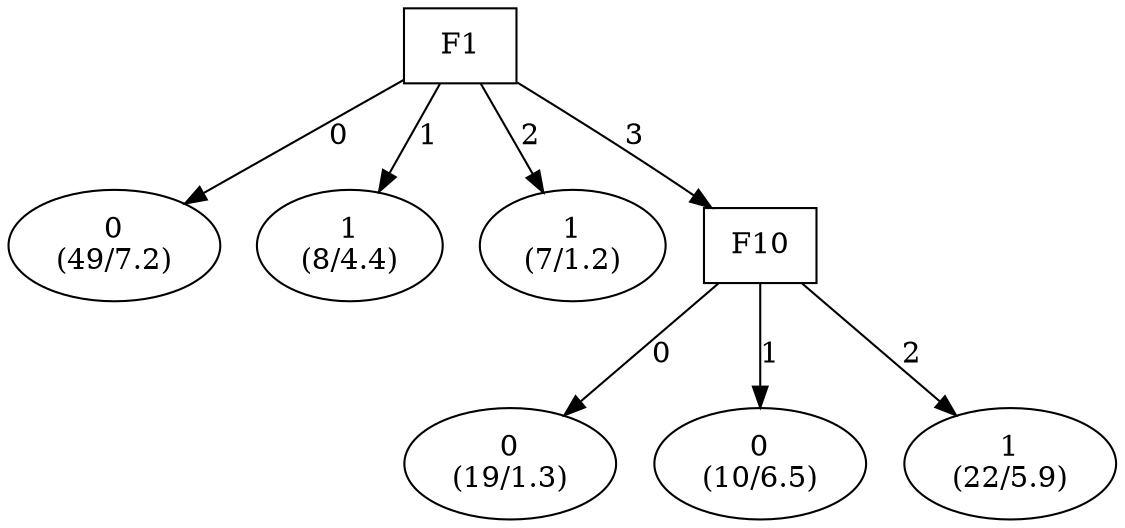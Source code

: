 digraph YaDT {
n0 [ shape=box, label="F1\n"]
n0 -> n1 [label="0"]
n1 [ shape=ellipse, label="0\n(49/7.2)"]
n0 -> n2 [label="1"]
n2 [ shape=ellipse, label="1\n(8/4.4)"]
n0 -> n3 [label="2"]
n3 [ shape=ellipse, label="1\n(7/1.2)"]
n0 -> n4 [label="3"]
n4 [ shape=box, label="F10\n"]
n4 -> n5 [label="0"]
n5 [ shape=ellipse, label="0\n(19/1.3)"]
n4 -> n6 [label="1"]
n6 [ shape=ellipse, label="0\n(10/6.5)"]
n4 -> n7 [label="2"]
n7 [ shape=ellipse, label="1\n(22/5.9)"]
}
